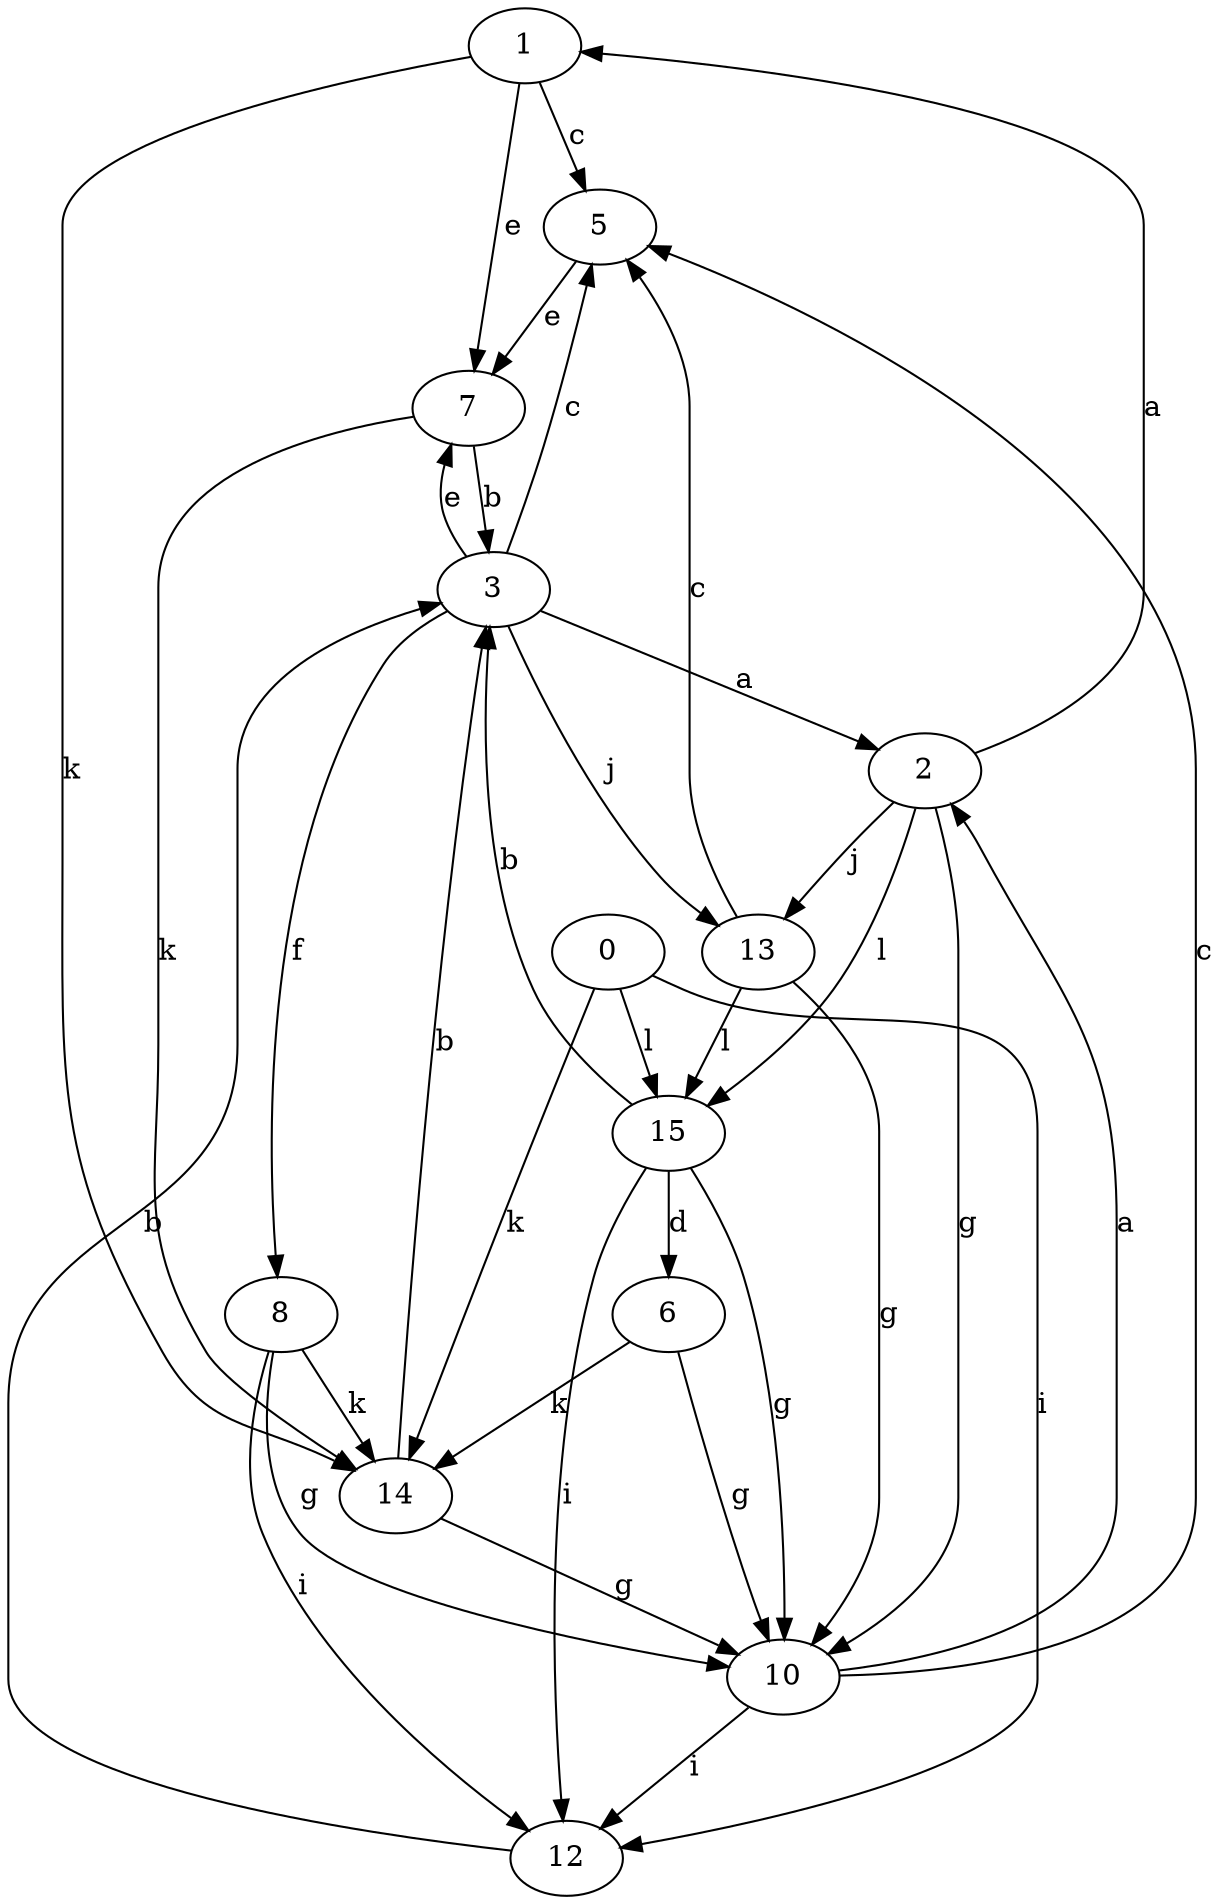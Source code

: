 strict digraph  {
1;
2;
3;
5;
0;
6;
7;
8;
10;
12;
13;
14;
15;
1 -> 5  [label=c];
1 -> 7  [label=e];
1 -> 14  [label=k];
2 -> 1  [label=a];
2 -> 10  [label=g];
2 -> 13  [label=j];
2 -> 15  [label=l];
3 -> 2  [label=a];
3 -> 5  [label=c];
3 -> 7  [label=e];
3 -> 8  [label=f];
3 -> 13  [label=j];
5 -> 7  [label=e];
0 -> 12  [label=i];
0 -> 14  [label=k];
0 -> 15  [label=l];
6 -> 10  [label=g];
6 -> 14  [label=k];
7 -> 3  [label=b];
7 -> 14  [label=k];
8 -> 10  [label=g];
8 -> 12  [label=i];
8 -> 14  [label=k];
10 -> 2  [label=a];
10 -> 5  [label=c];
10 -> 12  [label=i];
12 -> 3  [label=b];
13 -> 5  [label=c];
13 -> 10  [label=g];
13 -> 15  [label=l];
14 -> 3  [label=b];
14 -> 10  [label=g];
15 -> 3  [label=b];
15 -> 6  [label=d];
15 -> 10  [label=g];
15 -> 12  [label=i];
}
